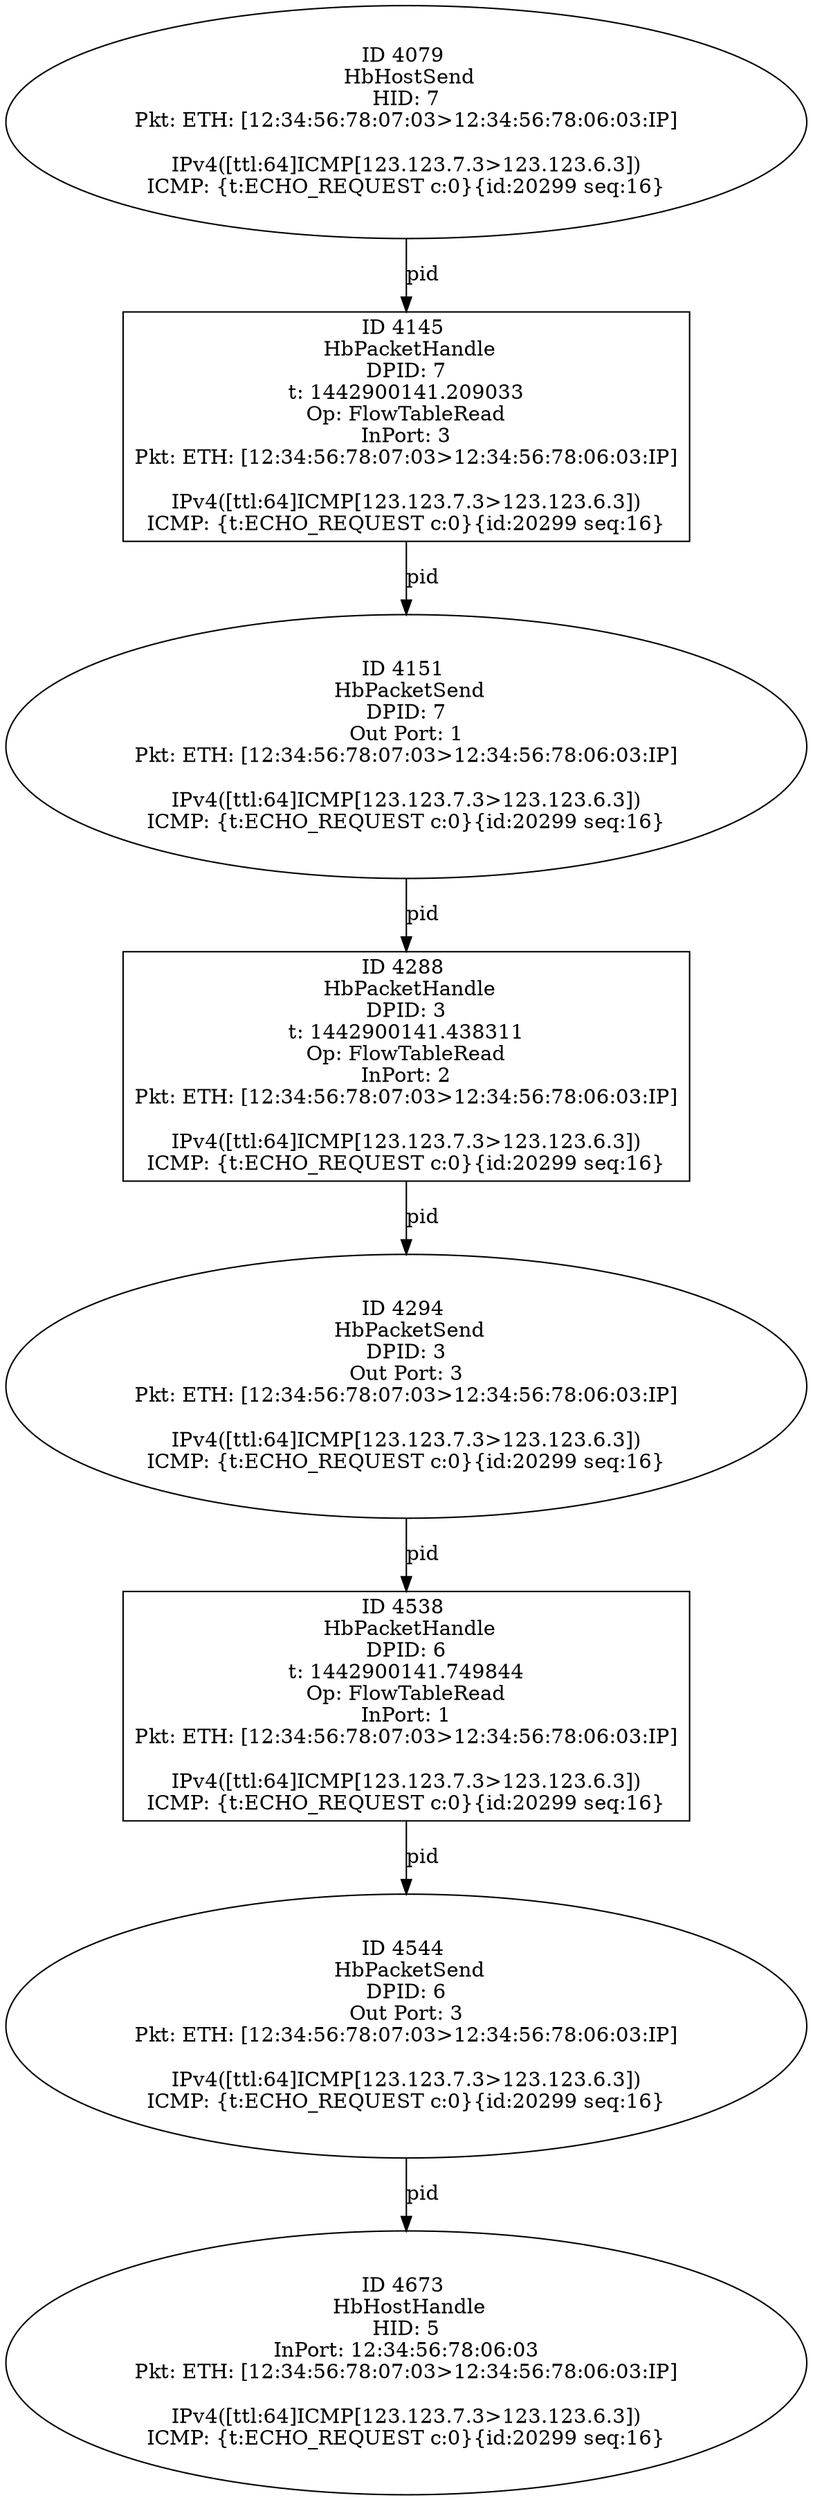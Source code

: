 strict digraph G {
4288 [shape=box, event=<hb_events.HbPacketHandle object at 0x1087affd0>, label="ID 4288 
 HbPacketHandle
DPID: 3
t: 1442900141.438311
Op: FlowTableRead
InPort: 2
Pkt: ETH: [12:34:56:78:07:03>12:34:56:78:06:03:IP]

IPv4([ttl:64]ICMP[123.123.7.3>123.123.6.3])
ICMP: {t:ECHO_REQUEST c:0}{id:20299 seq:16}"];
4544 [shape=oval, event=<hb_events.HbPacketSend object at 0x10890bf90>, label="ID 4544 
 HbPacketSend
DPID: 6
Out Port: 3
Pkt: ETH: [12:34:56:78:07:03>12:34:56:78:06:03:IP]

IPv4([ttl:64]ICMP[123.123.7.3>123.123.6.3])
ICMP: {t:ECHO_REQUEST c:0}{id:20299 seq:16}"];
4294 [shape=oval, event=<hb_events.HbPacketSend object at 0x1087bb190>, label="ID 4294 
 HbPacketSend
DPID: 3
Out Port: 3
Pkt: ETH: [12:34:56:78:07:03>12:34:56:78:06:03:IP]

IPv4([ttl:64]ICMP[123.123.7.3>123.123.6.3])
ICMP: {t:ECHO_REQUEST c:0}{id:20299 seq:16}"];
4673 [shape=oval, event=<hb_events.HbHostHandle object at 0x1089ad050>, label="ID 4673 
 HbHostHandle
HID: 5
InPort: 12:34:56:78:06:03
Pkt: ETH: [12:34:56:78:07:03>12:34:56:78:06:03:IP]

IPv4([ttl:64]ICMP[123.123.7.3>123.123.6.3])
ICMP: {t:ECHO_REQUEST c:0}{id:20299 seq:16}"];
4079 [shape=oval, event=<hb_events.HbHostSend object at 0x10866ba50>, label="ID 4079 
 HbHostSend
HID: 7
Pkt: ETH: [12:34:56:78:07:03>12:34:56:78:06:03:IP]

IPv4([ttl:64]ICMP[123.123.7.3>123.123.6.3])
ICMP: {t:ECHO_REQUEST c:0}{id:20299 seq:16}"];
4145 [shape=box, event=<hb_events.HbPacketHandle object at 0x1086e1e10>, label="ID 4145 
 HbPacketHandle
DPID: 7
t: 1442900141.209033
Op: FlowTableRead
InPort: 3
Pkt: ETH: [12:34:56:78:07:03>12:34:56:78:06:03:IP]

IPv4([ttl:64]ICMP[123.123.7.3>123.123.6.3])
ICMP: {t:ECHO_REQUEST c:0}{id:20299 seq:16}"];
4151 [shape=oval, event=<hb_events.HbPacketSend object at 0x1086e8090>, label="ID 4151 
 HbPacketSend
DPID: 7
Out Port: 1
Pkt: ETH: [12:34:56:78:07:03>12:34:56:78:06:03:IP]

IPv4([ttl:64]ICMP[123.123.7.3>123.123.6.3])
ICMP: {t:ECHO_REQUEST c:0}{id:20299 seq:16}"];
4538 [shape=box, event=<hb_events.HbPacketHandle object at 0x108904110>, label="ID 4538 
 HbPacketHandle
DPID: 6
t: 1442900141.749844
Op: FlowTableRead
InPort: 1
Pkt: ETH: [12:34:56:78:07:03>12:34:56:78:06:03:IP]

IPv4([ttl:64]ICMP[123.123.7.3>123.123.6.3])
ICMP: {t:ECHO_REQUEST c:0}{id:20299 seq:16}"];
4288 -> 4294  [rel=pid, label=pid];
4544 -> 4673  [rel=pid, label=pid];
4294 -> 4538  [rel=pid, label=pid];
4079 -> 4145  [rel=pid, label=pid];
4145 -> 4151  [rel=pid, label=pid];
4151 -> 4288  [rel=pid, label=pid];
4538 -> 4544  [rel=pid, label=pid];
}
